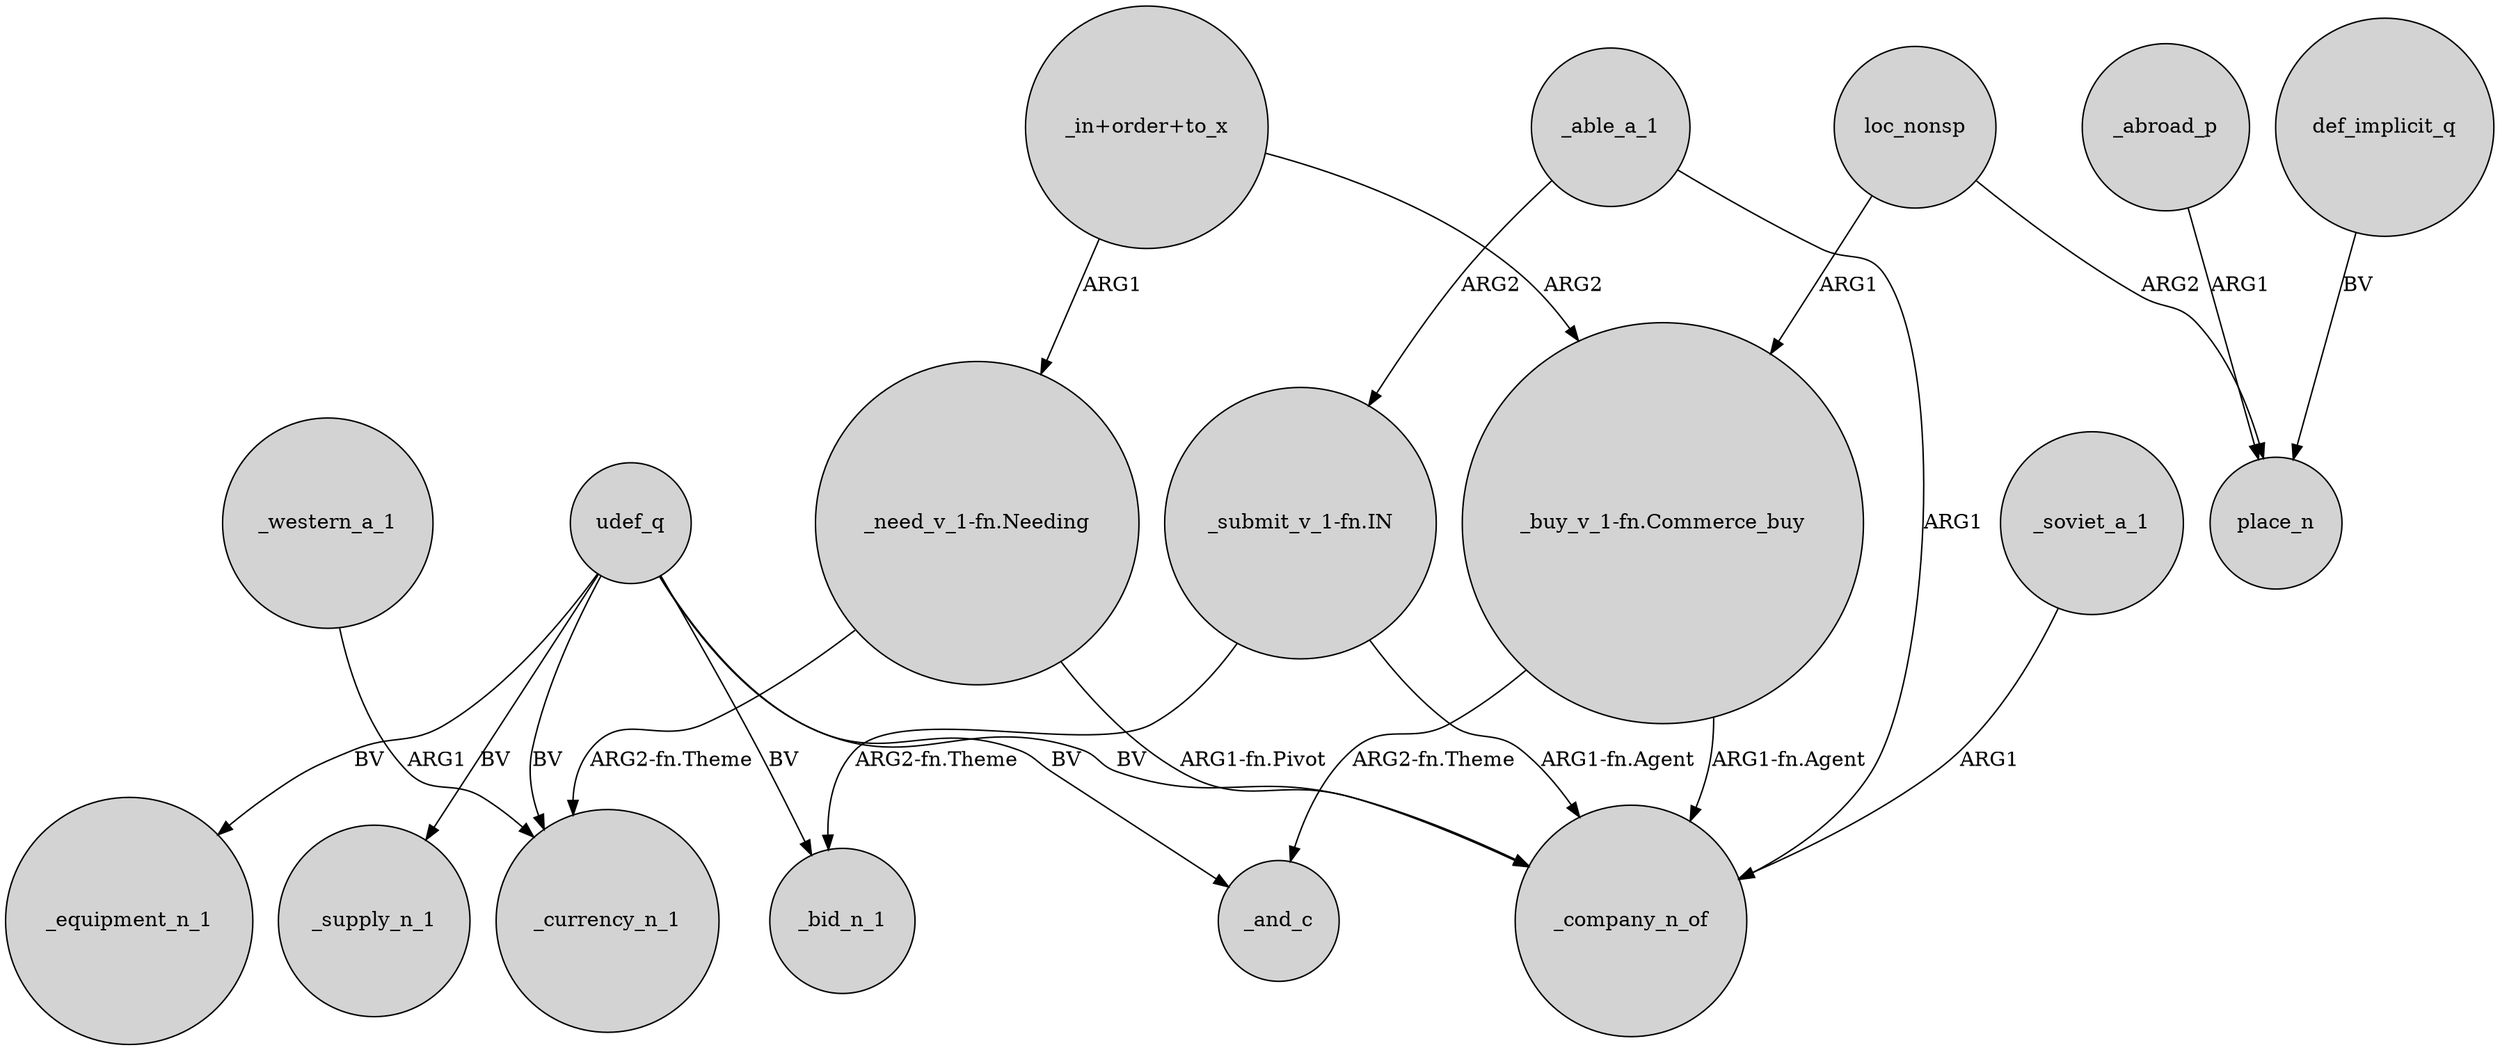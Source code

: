 digraph {
	node [shape=circle style=filled]
	"_buy_v_1-fn.Commerce_buy" -> _and_c [label="ARG2-fn.Theme"]
	_western_a_1 -> _currency_n_1 [label=ARG1]
	udef_q -> _equipment_n_1 [label=BV]
	_able_a_1 -> "_submit_v_1-fn.IN" [label=ARG2]
	"_in+order+to_x" -> "_buy_v_1-fn.Commerce_buy" [label=ARG2]
	_soviet_a_1 -> _company_n_of [label=ARG1]
	"_in+order+to_x" -> "_need_v_1-fn.Needing" [label=ARG1]
	_able_a_1 -> _company_n_of [label=ARG1]
	def_implicit_q -> place_n [label=BV]
	udef_q -> _supply_n_1 [label=BV]
	udef_q -> _currency_n_1 [label=BV]
	"_submit_v_1-fn.IN" -> _company_n_of [label="ARG1-fn.Agent"]
	"_need_v_1-fn.Needing" -> _company_n_of [label="ARG1-fn.Pivot"]
	udef_q -> _bid_n_1 [label=BV]
	loc_nonsp -> place_n [label=ARG2]
	"_need_v_1-fn.Needing" -> _currency_n_1 [label="ARG2-fn.Theme"]
	udef_q -> _company_n_of [label=BV]
	udef_q -> _and_c [label=BV]
	"_buy_v_1-fn.Commerce_buy" -> _company_n_of [label="ARG1-fn.Agent"]
	loc_nonsp -> "_buy_v_1-fn.Commerce_buy" [label=ARG1]
	_abroad_p -> place_n [label=ARG1]
	"_submit_v_1-fn.IN" -> _bid_n_1 [label="ARG2-fn.Theme"]
}
